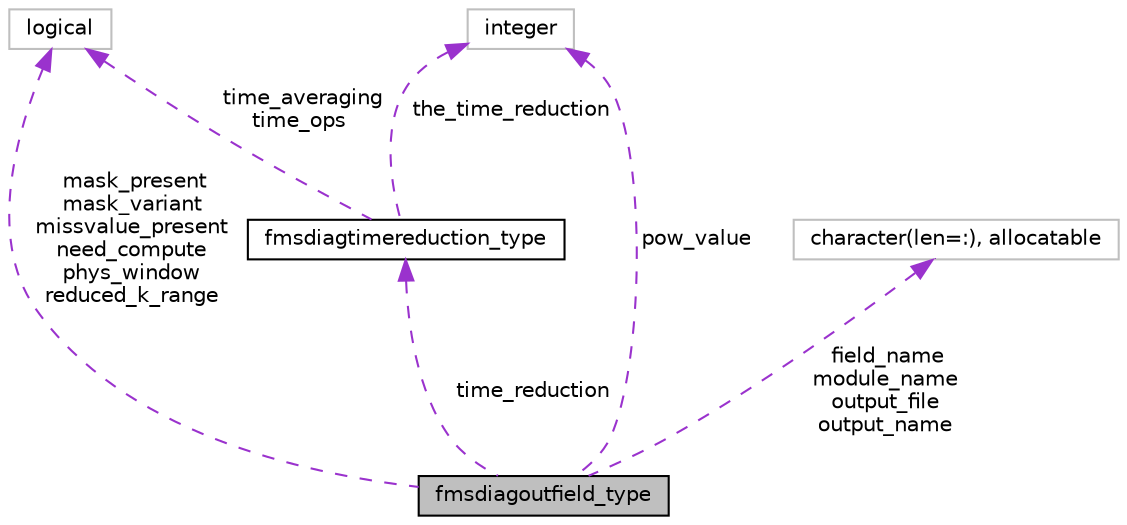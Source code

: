 digraph "fmsdiagoutfield_type"
{
 // INTERACTIVE_SVG=YES
 // LATEX_PDF_SIZE
  edge [fontname="Helvetica",fontsize="10",labelfontname="Helvetica",labelfontsize="10"];
  node [fontname="Helvetica",fontsize="10",shape=record];
  Node1 [label="fmsdiagoutfield_type",height=0.2,width=0.4,color="black", fillcolor="grey75", style="filled", fontcolor="black",tooltip="Class fmsDiagOutfield_type (along with class ms_diag_outfield_index_type ) contain information used i..."];
  Node2 -> Node1 [dir="back",color="darkorchid3",fontsize="10",style="dashed",label=" mask_present\nmask_variant\nmissvalue_present\nneed_compute\nphys_window\nreduced_k_range" ,fontname="Helvetica"];
  Node2 [label="logical",height=0.2,width=0.4,color="grey75", fillcolor="white", style="filled",tooltip=" "];
  Node3 -> Node1 [dir="back",color="darkorchid3",fontsize="10",style="dashed",label=" time_reduction" ,fontname="Helvetica"];
  Node3 [label="fmsdiagtimereduction_type",height=0.2,width=0.4,color="black", fillcolor="white", style="filled",URL="$group__fms__diag__time__reduction__mod.html#structfms__diag__time__reduction__mod_1_1fmsdiagtimereduction__type",tooltip=" "];
  Node2 -> Node3 [dir="back",color="darkorchid3",fontsize="10",style="dashed",label=" time_averaging\ntime_ops" ,fontname="Helvetica"];
  Node4 -> Node3 [dir="back",color="darkorchid3",fontsize="10",style="dashed",label=" the_time_reduction" ,fontname="Helvetica"];
  Node4 [label="integer",height=0.2,width=0.4,color="grey75", fillcolor="white", style="filled",tooltip=" "];
  Node5 -> Node1 [dir="back",color="darkorchid3",fontsize="10",style="dashed",label=" field_name\nmodule_name\noutput_file\noutput_name" ,fontname="Helvetica"];
  Node5 [label="character(len=:), allocatable",height=0.2,width=0.4,color="grey75", fillcolor="white", style="filled",tooltip=" "];
  Node4 -> Node1 [dir="back",color="darkorchid3",fontsize="10",style="dashed",label=" pow_value" ,fontname="Helvetica"];
}
